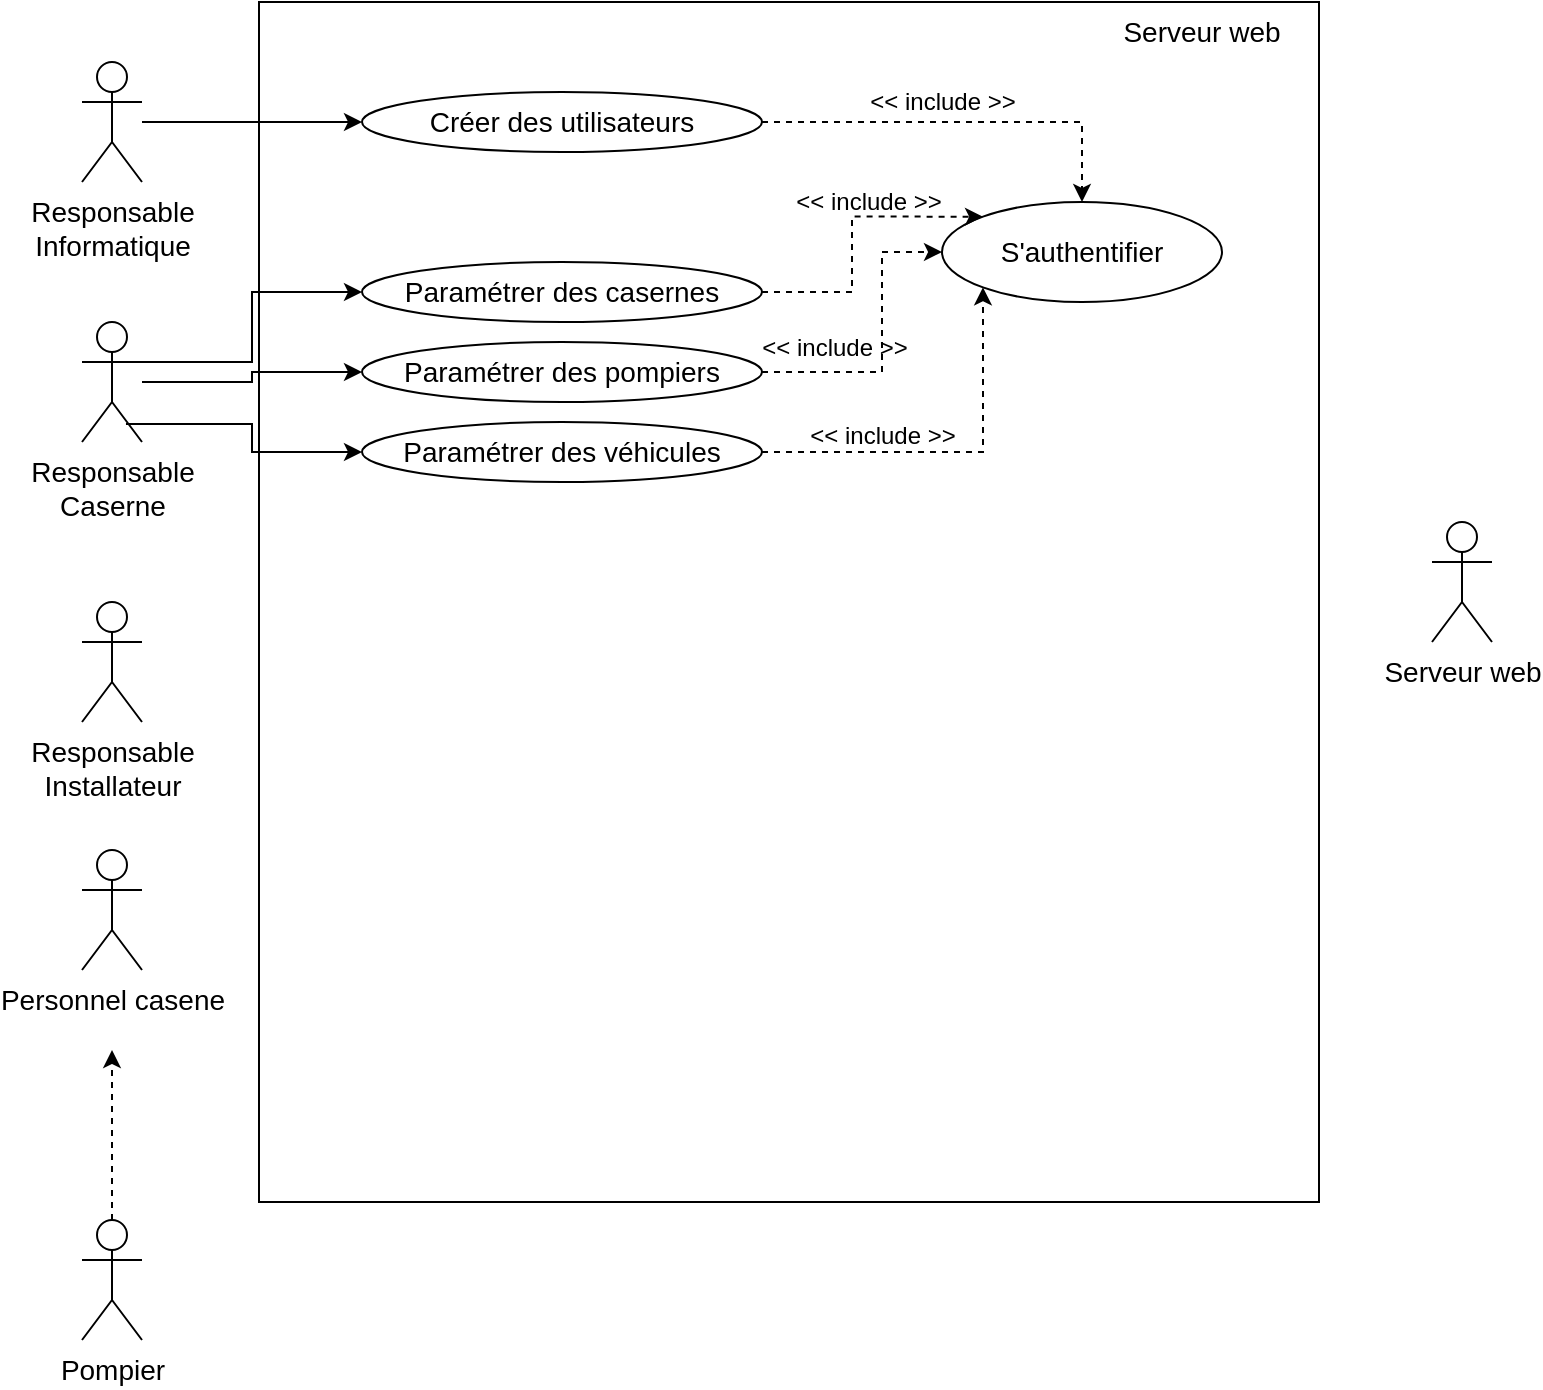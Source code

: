 <mxfile version="15.9.4" type="device"><diagram id="u3Ko3AEQGukIL7EaiUNi" name="Page-1"><mxGraphModel dx="1102" dy="600" grid="1" gridSize="10" guides="1" tooltips="1" connect="1" arrows="1" fold="1" page="1" pageScale="1" pageWidth="827" pageHeight="1169" math="0" shadow="0"><root><mxCell id="0"/><mxCell id="1" parent="0"/><mxCell id="oKK2weGaB3NN2EHytGo2-2" value="" style="rounded=0;whiteSpace=wrap;html=1;fontSize=16;fillColor=none;" vertex="1" parent="1"><mxGeometry x="148.5" y="60" width="530" height="600" as="geometry"/></mxCell><mxCell id="oKK2weGaB3NN2EHytGo2-19" style="edgeStyle=orthogonalEdgeStyle;rounded=0;orthogonalLoop=1;jettySize=auto;html=1;entryX=0;entryY=0.5;entryDx=0;entryDy=0;fontSize=14;" edge="1" parent="1" source="oKK2weGaB3NN2EHytGo2-1" target="oKK2weGaB3NN2EHytGo2-18"><mxGeometry relative="1" as="geometry"/></mxCell><mxCell id="oKK2weGaB3NN2EHytGo2-21" style="edgeStyle=orthogonalEdgeStyle;rounded=0;orthogonalLoop=1;jettySize=auto;html=1;exitX=1;exitY=0.333;exitDx=0;exitDy=0;exitPerimeter=0;entryX=0;entryY=0.5;entryDx=0;entryDy=0;fontSize=14;" edge="1" parent="1" source="oKK2weGaB3NN2EHytGo2-1" target="oKK2weGaB3NN2EHytGo2-20"><mxGeometry relative="1" as="geometry"/></mxCell><mxCell id="oKK2weGaB3NN2EHytGo2-1" value="&lt;div style=&quot;font-size: 14px&quot;&gt;Responsable&lt;/div&gt;&lt;div style=&quot;font-size: 14px&quot;&gt;Caserne&lt;br style=&quot;font-size: 14px&quot;&gt;&lt;/div&gt;" style="shape=umlActor;verticalLabelPosition=bottom;verticalAlign=top;html=1;outlineConnect=0;fontSize=14;" vertex="1" parent="1"><mxGeometry x="60" y="220" width="30" height="60" as="geometry"/></mxCell><mxCell id="oKK2weGaB3NN2EHytGo2-13" style="edgeStyle=orthogonalEdgeStyle;rounded=0;orthogonalLoop=1;jettySize=auto;html=1;dashed=1;fontSize=16;" edge="1" parent="1" source="oKK2weGaB3NN2EHytGo2-6"><mxGeometry relative="1" as="geometry"><mxPoint x="75" y="584" as="targetPoint"/></mxGeometry></mxCell><mxCell id="oKK2weGaB3NN2EHytGo2-6" value="Pompier" style="shape=umlActor;verticalLabelPosition=bottom;verticalAlign=top;html=1;outlineConnect=0;fontSize=14;" vertex="1" parent="1"><mxGeometry x="60" y="669" width="30" height="60" as="geometry"/></mxCell><mxCell id="oKK2weGaB3NN2EHytGo2-11" value="Personnel casene" style="shape=umlActor;verticalLabelPosition=bottom;verticalAlign=top;html=1;outlineConnect=0;fontSize=14;" vertex="1" parent="1"><mxGeometry x="60" y="484" width="30" height="60" as="geometry"/></mxCell><mxCell id="oKK2weGaB3NN2EHytGo2-14" value="Serveur web" style="text;html=1;strokeColor=none;fillColor=none;align=center;verticalAlign=middle;whiteSpace=wrap;rounded=0;fontSize=14;" vertex="1" parent="1"><mxGeometry x="570" y="60" width="100" height="30" as="geometry"/></mxCell><mxCell id="oKK2weGaB3NN2EHytGo2-17" value="Serveur web" style="shape=umlActor;verticalLabelPosition=bottom;verticalAlign=top;html=1;outlineConnect=0;fontSize=14;fillColor=none;" vertex="1" parent="1"><mxGeometry x="735" y="320" width="30" height="60" as="geometry"/></mxCell><mxCell id="oKK2weGaB3NN2EHytGo2-18" value="Paramétrer des pompiers" style="ellipse;whiteSpace=wrap;html=1;fontSize=14;fillColor=none;" vertex="1" parent="1"><mxGeometry x="200" y="230" width="200" height="30" as="geometry"/></mxCell><mxCell id="oKK2weGaB3NN2EHytGo2-20" value="Paramétrer des casernes" style="ellipse;whiteSpace=wrap;html=1;fontSize=14;fillColor=none;" vertex="1" parent="1"><mxGeometry x="200" y="190" width="200" height="30" as="geometry"/></mxCell><mxCell id="oKK2weGaB3NN2EHytGo2-42" style="edgeStyle=orthogonalEdgeStyle;rounded=0;orthogonalLoop=1;jettySize=auto;html=1;exitX=1;exitY=0.5;exitDx=0;exitDy=0;entryX=0;entryY=1;entryDx=0;entryDy=0;dashed=1;fontSize=12;endArrow=classic;endFill=1;" edge="1" parent="1" source="oKK2weGaB3NN2EHytGo2-22" target="oKK2weGaB3NN2EHytGo2-35"><mxGeometry relative="1" as="geometry"/></mxCell><mxCell id="oKK2weGaB3NN2EHytGo2-22" value="Paramétrer des véhicules" style="ellipse;whiteSpace=wrap;html=1;fontSize=14;fillColor=none;" vertex="1" parent="1"><mxGeometry x="200" y="270" width="200" height="30" as="geometry"/></mxCell><mxCell id="oKK2weGaB3NN2EHytGo2-25" value="" style="edgeStyle=orthogonalEdgeStyle;rounded=0;orthogonalLoop=1;jettySize=auto;html=1;exitX=0.733;exitY=0.85;exitDx=0;exitDy=0;exitPerimeter=0;fontSize=14;endArrow=classic;entryX=0;entryY=0.5;entryDx=0;entryDy=0;endFill=1;" edge="1" parent="1" source="oKK2weGaB3NN2EHytGo2-1" target="oKK2weGaB3NN2EHytGo2-22"><mxGeometry relative="1" as="geometry"><mxPoint x="81.99" y="271" as="sourcePoint"/><mxPoint x="230" y="310" as="targetPoint"/></mxGeometry></mxCell><mxCell id="oKK2weGaB3NN2EHytGo2-28" value="&lt;div style=&quot;font-size: 14px&quot;&gt;Responsable&lt;/div&gt;Installateur" style="shape=umlActor;verticalLabelPosition=bottom;verticalAlign=top;html=1;outlineConnect=0;fontSize=14;" vertex="1" parent="1"><mxGeometry x="60" y="360" width="30" height="60" as="geometry"/></mxCell><mxCell id="oKK2weGaB3NN2EHytGo2-33" style="edgeStyle=orthogonalEdgeStyle;rounded=0;orthogonalLoop=1;jettySize=auto;html=1;entryX=0;entryY=0.5;entryDx=0;entryDy=0;fontSize=14;endArrow=classic;endFill=1;" edge="1" parent="1" source="oKK2weGaB3NN2EHytGo2-30" target="oKK2weGaB3NN2EHytGo2-32"><mxGeometry relative="1" as="geometry"/></mxCell><mxCell id="oKK2weGaB3NN2EHytGo2-30" value="&lt;div&gt;Responsable &lt;br&gt;&lt;/div&gt;&lt;div&gt;Informatique&lt;br&gt;&lt;/div&gt;" style="shape=umlActor;verticalLabelPosition=bottom;verticalAlign=top;html=1;fontSize=14;fillColor=none;" vertex="1" parent="1"><mxGeometry x="60" y="90" width="30" height="60" as="geometry"/></mxCell><mxCell id="oKK2weGaB3NN2EHytGo2-36" style="edgeStyle=orthogonalEdgeStyle;rounded=0;orthogonalLoop=1;jettySize=auto;html=1;exitX=1;exitY=0.5;exitDx=0;exitDy=0;entryX=0.5;entryY=0;entryDx=0;entryDy=0;fontSize=14;endArrow=classic;endFill=1;dashed=1;" edge="1" parent="1" source="oKK2weGaB3NN2EHytGo2-32" target="oKK2weGaB3NN2EHytGo2-35"><mxGeometry relative="1" as="geometry"/></mxCell><mxCell id="oKK2weGaB3NN2EHytGo2-37" value="&lt;font style=&quot;font-size: 12px;&quot;&gt;&amp;lt;&amp;lt; include &amp;gt;&amp;gt;&lt;br style=&quot;font-size: 12px;&quot;&gt;&lt;/font&gt;" style="edgeLabel;html=1;align=center;verticalAlign=middle;resizable=0;points=[];fontSize=12;" vertex="1" connectable="0" parent="oKK2weGaB3NN2EHytGo2-36"><mxGeometry x="0.06" y="-4" relative="1" as="geometry"><mxPoint x="-16" y="-14" as="offset"/></mxGeometry></mxCell><mxCell id="oKK2weGaB3NN2EHytGo2-32" value="Créer des utilisateurs" style="ellipse;whiteSpace=wrap;html=1;fontSize=14;fillColor=none;" vertex="1" parent="1"><mxGeometry x="200" y="105" width="200" height="30" as="geometry"/></mxCell><mxCell id="oKK2weGaB3NN2EHytGo2-34" style="edgeStyle=orthogonalEdgeStyle;rounded=0;orthogonalLoop=1;jettySize=auto;html=1;exitX=0.5;exitY=1;exitDx=0;exitDy=0;dashed=1;fontSize=14;endArrow=classic;endFill=1;" edge="1" parent="1" source="oKK2weGaB3NN2EHytGo2-22" target="oKK2weGaB3NN2EHytGo2-22"><mxGeometry relative="1" as="geometry"/></mxCell><mxCell id="oKK2weGaB3NN2EHytGo2-35" value="S'authentifier" style="ellipse;whiteSpace=wrap;html=1;fontSize=14;fillColor=none;" vertex="1" parent="1"><mxGeometry x="490" y="160" width="140" height="50" as="geometry"/></mxCell><mxCell id="oKK2weGaB3NN2EHytGo2-38" style="edgeStyle=orthogonalEdgeStyle;rounded=0;orthogonalLoop=1;jettySize=auto;html=1;exitX=1;exitY=0.5;exitDx=0;exitDy=0;entryX=0;entryY=0;entryDx=0;entryDy=0;fontSize=14;endArrow=classic;endFill=1;dashed=1;" edge="1" parent="1" source="oKK2weGaB3NN2EHytGo2-20" target="oKK2weGaB3NN2EHytGo2-35"><mxGeometry relative="1" as="geometry"><mxPoint x="420" y="265" as="sourcePoint"/><mxPoint x="580" y="305" as="targetPoint"/></mxGeometry></mxCell><mxCell id="oKK2weGaB3NN2EHytGo2-39" value="&lt;font style=&quot;font-size: 12px;&quot;&gt;&amp;lt;&amp;lt; include &amp;gt;&amp;gt;&lt;br style=&quot;font-size: 12px;&quot;&gt;&lt;/font&gt;" style="edgeLabel;html=1;align=center;verticalAlign=middle;resizable=0;points=[];fontSize=12;labelBackgroundColor=none;" vertex="1" connectable="0" parent="oKK2weGaB3NN2EHytGo2-38"><mxGeometry x="0.06" y="-4" relative="1" as="geometry"><mxPoint x="4" y="-12" as="offset"/></mxGeometry></mxCell><mxCell id="oKK2weGaB3NN2EHytGo2-40" style="edgeStyle=orthogonalEdgeStyle;rounded=0;orthogonalLoop=1;jettySize=auto;html=1;exitX=1;exitY=0.5;exitDx=0;exitDy=0;entryX=0;entryY=0.5;entryDx=0;entryDy=0;fontSize=14;endArrow=classic;endFill=1;dashed=1;" edge="1" parent="1" source="oKK2weGaB3NN2EHytGo2-18" target="oKK2weGaB3NN2EHytGo2-35"><mxGeometry relative="1" as="geometry"><mxPoint x="410" y="215" as="sourcePoint"/><mxPoint x="520.503" y="177.322" as="targetPoint"/><Array as="points"><mxPoint x="460" y="245"/><mxPoint x="460" y="185"/></Array></mxGeometry></mxCell><mxCell id="oKK2weGaB3NN2EHytGo2-41" value="&lt;font style=&quot;font-size: 12px;&quot;&gt;&amp;lt;&amp;lt; include &amp;gt;&amp;gt;&lt;br style=&quot;font-size: 12px;&quot;&gt;&lt;/font&gt;" style="edgeLabel;html=1;align=center;verticalAlign=middle;resizable=0;points=[];fontSize=12;labelBackgroundColor=none;" vertex="1" connectable="0" parent="oKK2weGaB3NN2EHytGo2-40"><mxGeometry x="0.06" y="-4" relative="1" as="geometry"><mxPoint x="-28" y="7" as="offset"/></mxGeometry></mxCell><mxCell id="oKK2weGaB3NN2EHytGo2-43" value="&lt;font style=&quot;font-size: 12px;&quot;&gt;&amp;lt;&amp;lt; include &amp;gt;&amp;gt;&lt;br style=&quot;font-size: 12px;&quot;&gt;&lt;/font&gt;" style="edgeLabel;html=1;align=center;verticalAlign=middle;resizable=0;points=[];fontSize=12;labelBackgroundColor=none;" vertex="1" connectable="0" parent="1"><mxGeometry x="460" y="277" as="geometry"/></mxCell></root></mxGraphModel></diagram></mxfile>
